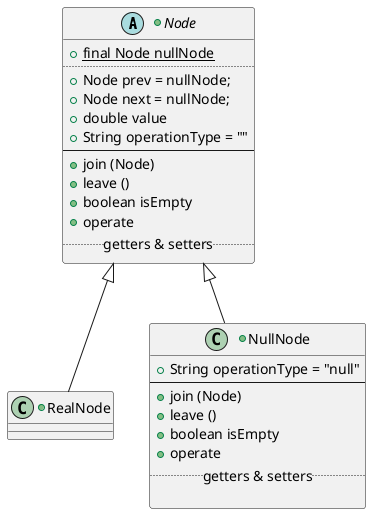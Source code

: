 @startuml

+abstract class Node{
        +{field}{static} final Node nullNode
    ..
        +{field} Node prev = nullNode;
        +{field} Node next = nullNode;
        +{field} double value
        +{field} String operationType = ""
    --
        +{method} join (Node)
        +{method} leave ()
        +{method} boolean isEmpty
        +{method} operate
    ..getters & setters..
}

+class RealNode extends Node{
}

+class NullNode extends Node{
        +{field} String operationType = "null"
    --
        +{method} join (Node)
        +{method} leave ()
        +{method} boolean isEmpty
        +{method} operate
    ..getters & setters..

}

@enduml